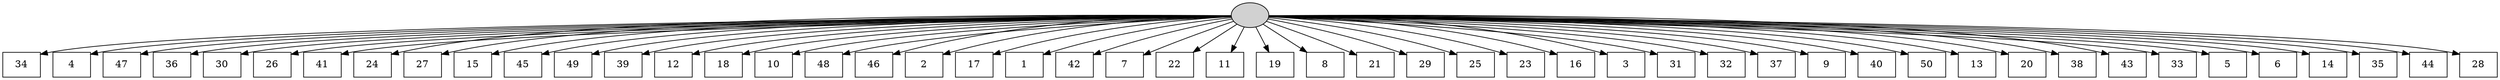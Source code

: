 digraph G {
0[style=filled, fillcolor=grey82, label=""];
1[shape=box,style=filled, fillcolor=white,label="34\n"];
2[shape=box,style=filled, fillcolor=white,label="4\n"];
3[shape=box,style=filled, fillcolor=white,label="47\n"];
4[shape=box,style=filled, fillcolor=white,label="36\n"];
5[shape=box,style=filled, fillcolor=white,label="30\n"];
6[shape=box,style=filled, fillcolor=white,label="26\n"];
7[shape=box,style=filled, fillcolor=white,label="41\n"];
8[shape=box,style=filled, fillcolor=white,label="24\n"];
9[shape=box,style=filled, fillcolor=white,label="27\n"];
10[shape=box,style=filled, fillcolor=white,label="15\n"];
11[shape=box,style=filled, fillcolor=white,label="45\n"];
12[shape=box,style=filled, fillcolor=white,label="49\n"];
13[shape=box,style=filled, fillcolor=white,label="39\n"];
14[shape=box,style=filled, fillcolor=white,label="12\n"];
15[shape=box,style=filled, fillcolor=white,label="18\n"];
16[shape=box,style=filled, fillcolor=white,label="10\n"];
17[shape=box,style=filled, fillcolor=white,label="48\n"];
18[shape=box,style=filled, fillcolor=white,label="46\n"];
19[shape=box,style=filled, fillcolor=white,label="2\n"];
20[shape=box,style=filled, fillcolor=white,label="17\n"];
21[shape=box,style=filled, fillcolor=white,label="1\n"];
22[shape=box,style=filled, fillcolor=white,label="42\n"];
23[shape=box,style=filled, fillcolor=white,label="7\n"];
24[shape=box,style=filled, fillcolor=white,label="22\n"];
25[shape=box,style=filled, fillcolor=white,label="11\n"];
26[shape=box,style=filled, fillcolor=white,label="19\n"];
27[shape=box,style=filled, fillcolor=white,label="8\n"];
28[shape=box,style=filled, fillcolor=white,label="21\n"];
29[shape=box,style=filled, fillcolor=white,label="29\n"];
30[shape=box,style=filled, fillcolor=white,label="25\n"];
31[shape=box,style=filled, fillcolor=white,label="23\n"];
32[shape=box,style=filled, fillcolor=white,label="16\n"];
33[shape=box,style=filled, fillcolor=white,label="3\n"];
34[shape=box,style=filled, fillcolor=white,label="31\n"];
35[shape=box,style=filled, fillcolor=white,label="32\n"];
36[shape=box,style=filled, fillcolor=white,label="37\n"];
37[shape=box,style=filled, fillcolor=white,label="9\n"];
38[shape=box,style=filled, fillcolor=white,label="40\n"];
39[shape=box,style=filled, fillcolor=white,label="50\n"];
40[shape=box,style=filled, fillcolor=white,label="13\n"];
41[shape=box,style=filled, fillcolor=white,label="20\n"];
42[shape=box,style=filled, fillcolor=white,label="38\n"];
43[shape=box,style=filled, fillcolor=white,label="43\n"];
44[shape=box,style=filled, fillcolor=white,label="33\n"];
45[shape=box,style=filled, fillcolor=white,label="5\n"];
46[shape=box,style=filled, fillcolor=white,label="6\n"];
47[shape=box,style=filled, fillcolor=white,label="14\n"];
48[shape=box,style=filled, fillcolor=white,label="35\n"];
49[shape=box,style=filled, fillcolor=white,label="44\n"];
50[shape=box,style=filled, fillcolor=white,label="28\n"];
0->1 ;
0->2 ;
0->3 ;
0->4 ;
0->5 ;
0->6 ;
0->7 ;
0->8 ;
0->9 ;
0->10 ;
0->11 ;
0->12 ;
0->13 ;
0->14 ;
0->15 ;
0->16 ;
0->17 ;
0->18 ;
0->19 ;
0->20 ;
0->21 ;
0->22 ;
0->23 ;
0->24 ;
0->25 ;
0->26 ;
0->27 ;
0->28 ;
0->29 ;
0->30 ;
0->31 ;
0->32 ;
0->33 ;
0->34 ;
0->35 ;
0->36 ;
0->37 ;
0->38 ;
0->39 ;
0->40 ;
0->41 ;
0->42 ;
0->43 ;
0->44 ;
0->45 ;
0->46 ;
0->47 ;
0->48 ;
0->49 ;
0->50 ;
}
